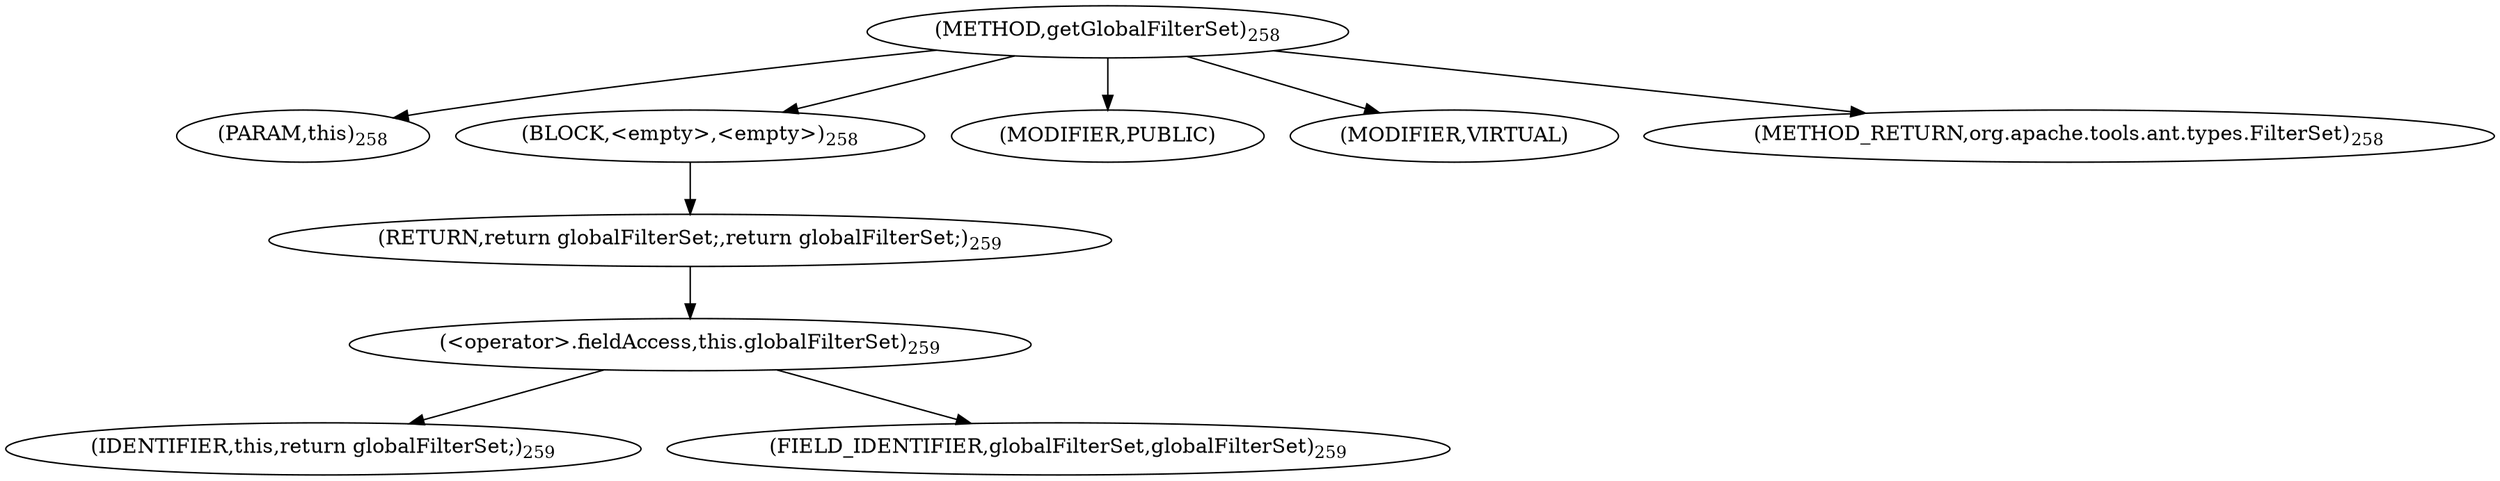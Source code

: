 digraph "getGlobalFilterSet" {  
"678" [label = <(METHOD,getGlobalFilterSet)<SUB>258</SUB>> ]
"679" [label = <(PARAM,this)<SUB>258</SUB>> ]
"680" [label = <(BLOCK,&lt;empty&gt;,&lt;empty&gt;)<SUB>258</SUB>> ]
"681" [label = <(RETURN,return globalFilterSet;,return globalFilterSet;)<SUB>259</SUB>> ]
"682" [label = <(&lt;operator&gt;.fieldAccess,this.globalFilterSet)<SUB>259</SUB>> ]
"683" [label = <(IDENTIFIER,this,return globalFilterSet;)<SUB>259</SUB>> ]
"684" [label = <(FIELD_IDENTIFIER,globalFilterSet,globalFilterSet)<SUB>259</SUB>> ]
"685" [label = <(MODIFIER,PUBLIC)> ]
"686" [label = <(MODIFIER,VIRTUAL)> ]
"687" [label = <(METHOD_RETURN,org.apache.tools.ant.types.FilterSet)<SUB>258</SUB>> ]
  "678" -> "679" 
  "678" -> "680" 
  "678" -> "685" 
  "678" -> "686" 
  "678" -> "687" 
  "680" -> "681" 
  "681" -> "682" 
  "682" -> "683" 
  "682" -> "684" 
}
